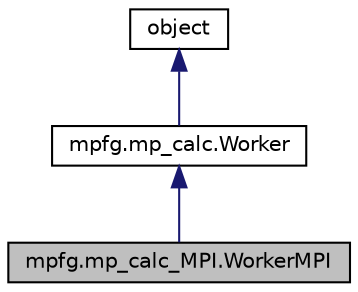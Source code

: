 digraph G
{
  edge [fontname="Helvetica",fontsize="10",labelfontname="Helvetica",labelfontsize="10"];
  node [fontname="Helvetica",fontsize="10",shape=record];
  Node1 [label="mpfg.mp_calc_MPI.WorkerMPI",height=0.2,width=0.4,color="black", fillcolor="grey75", style="filled" fontcolor="black"];
  Node2 -> Node1 [dir=back,color="midnightblue",fontsize="10",style="solid",fontname="Helvetica"];
  Node2 [label="mpfg.mp_calc.Worker",height=0.2,width=0.4,color="black", fillcolor="white", style="filled",URL="$classmpfg_1_1mp__calc_1_1Worker.html",tooltip="Worker calculator: process jobs supplied by master and send back the results."];
  Node3 -> Node2 [dir=back,color="midnightblue",fontsize="10",style="solid",fontname="Helvetica"];
  Node3 [label="object",height=0.2,width=0.4,color="black", fillcolor="white", style="filled",URL="$classobject.html"];
}
